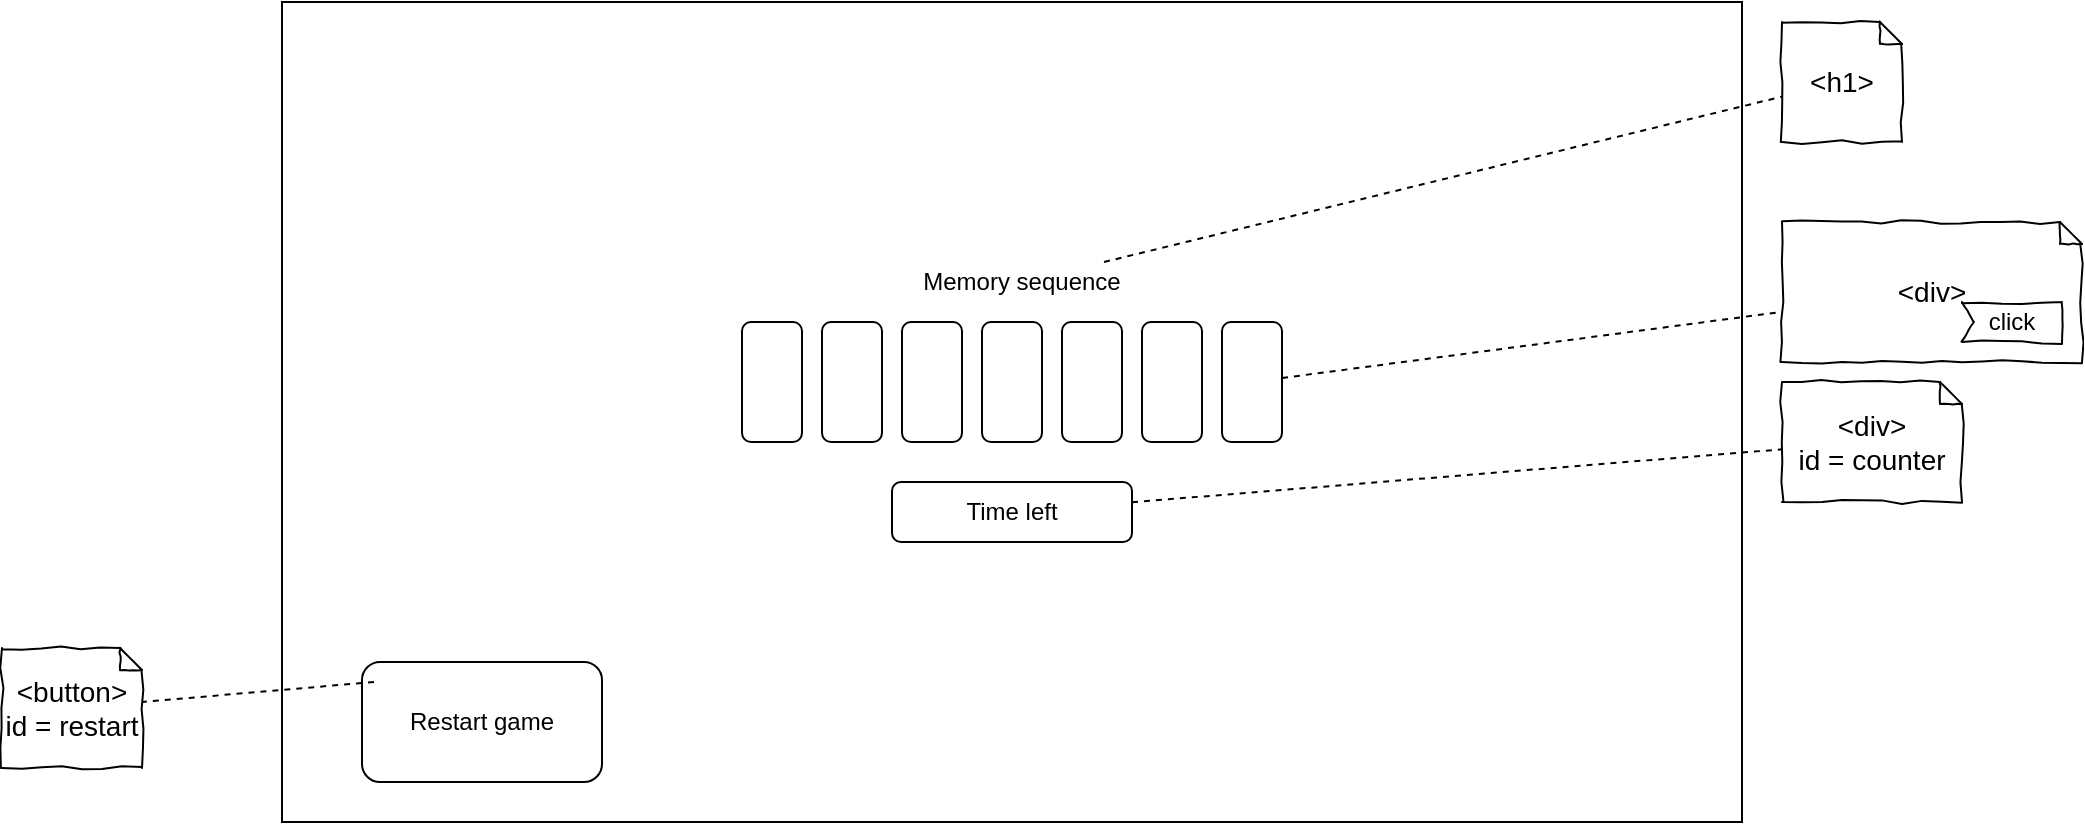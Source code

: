 <mxfile version="13.9.9" type="device"><diagram id="YEVMOyLWPjjRdFkBJyH9" name="Seite-1"><mxGraphModel dx="2286" dy="661" grid="1" gridSize="10" guides="1" tooltips="1" connect="1" arrows="1" fold="1" page="1" pageScale="1" pageWidth="1169" pageHeight="827" math="0" shadow="0"><root><mxCell id="0"/><mxCell id="1" parent="0"/><mxCell id="1fih2KKF_gO-l7epfaxu-1" value="" style="rounded=0;whiteSpace=wrap;html=1;" vertex="1" parent="1"><mxGeometry x="110" y="30" width="730" height="410" as="geometry"/></mxCell><mxCell id="1fih2KKF_gO-l7epfaxu-3" value="Restart game" style="rounded=1;whiteSpace=wrap;html=1;" vertex="1" parent="1"><mxGeometry x="150" y="360" width="120" height="60" as="geometry"/></mxCell><mxCell id="1fih2KKF_gO-l7epfaxu-4" value="" style="rounded=1;whiteSpace=wrap;html=1;" vertex="1" parent="1"><mxGeometry x="340" y="190" width="30" height="60" as="geometry"/></mxCell><mxCell id="1fih2KKF_gO-l7epfaxu-5" value="" style="rounded=1;whiteSpace=wrap;html=1;" vertex="1" parent="1"><mxGeometry x="380" y="190" width="30" height="60" as="geometry"/></mxCell><mxCell id="1fih2KKF_gO-l7epfaxu-6" value="" style="rounded=1;whiteSpace=wrap;html=1;" vertex="1" parent="1"><mxGeometry x="420" y="190" width="30" height="60" as="geometry"/></mxCell><mxCell id="1fih2KKF_gO-l7epfaxu-7" value="" style="rounded=1;whiteSpace=wrap;html=1;" vertex="1" parent="1"><mxGeometry x="460" y="190" width="30" height="60" as="geometry"/></mxCell><mxCell id="1fih2KKF_gO-l7epfaxu-8" value="" style="rounded=1;whiteSpace=wrap;html=1;" vertex="1" parent="1"><mxGeometry x="500" y="190" width="30" height="60" as="geometry"/></mxCell><mxCell id="1fih2KKF_gO-l7epfaxu-9" value="" style="rounded=1;whiteSpace=wrap;html=1;" vertex="1" parent="1"><mxGeometry x="540" y="190" width="30" height="60" as="geometry"/></mxCell><mxCell id="1fih2KKF_gO-l7epfaxu-10" value="" style="rounded=1;whiteSpace=wrap;html=1;" vertex="1" parent="1"><mxGeometry x="580" y="190" width="30" height="60" as="geometry"/></mxCell><mxCell id="1fih2KKF_gO-l7epfaxu-11" value="Memory sequence" style="text;html=1;strokeColor=none;fillColor=none;align=center;verticalAlign=middle;whiteSpace=wrap;rounded=0;" vertex="1" parent="1"><mxGeometry x="420" y="160" width="120" height="20" as="geometry"/></mxCell><mxCell id="1fih2KKF_gO-l7epfaxu-12" value="Time left" style="rounded=1;whiteSpace=wrap;html=1;" vertex="1" parent="1"><mxGeometry x="415" y="270" width="120" height="30" as="geometry"/></mxCell><mxCell id="1fih2KKF_gO-l7epfaxu-13" value="&amp;lt;h1&amp;gt;" style="shape=note;strokeWidth=1;fontSize=14;size=11;whiteSpace=wrap;html=1;rounded=0;shadow=0;comic=1;fillColor=#FFFFFF;" vertex="1" parent="1"><mxGeometry x="860" y="40" width="60" height="60" as="geometry"/></mxCell><mxCell id="1fih2KKF_gO-l7epfaxu-14" value="" style="endArrow=none;dashed=1;html=1;" edge="1" target="1fih2KKF_gO-l7epfaxu-13" parent="1" source="1fih2KKF_gO-l7epfaxu-11"><mxGeometry width="50" height="50" relative="1" as="geometry"><mxPoint x="830" y="100" as="sourcePoint"/><mxPoint x="720" y="120" as="targetPoint"/></mxGeometry></mxCell><mxCell id="1fih2KKF_gO-l7epfaxu-15" value="&amp;lt;div&amp;gt;&lt;br&gt;" style="shape=note;strokeWidth=1;fontSize=14;size=11;whiteSpace=wrap;html=1;rounded=0;shadow=0;comic=1;fillColor=#FFFFFF;" vertex="1" parent="1"><mxGeometry x="860" y="140" width="150" height="70" as="geometry"/></mxCell><mxCell id="1fih2KKF_gO-l7epfaxu-16" value="" style="endArrow=none;dashed=1;html=1;" edge="1" target="1fih2KKF_gO-l7epfaxu-15" parent="1" source="1fih2KKF_gO-l7epfaxu-10"><mxGeometry width="50" height="50" relative="1" as="geometry"><mxPoint x="860" y="240" as="sourcePoint"/><mxPoint x="720" y="220" as="targetPoint"/></mxGeometry></mxCell><mxCell id="1fih2KKF_gO-l7epfaxu-17" value="&amp;lt;div&amp;gt;&lt;br&gt;id = counter" style="shape=note;strokeWidth=1;fontSize=14;size=11;whiteSpace=wrap;html=1;rounded=0;shadow=0;comic=1;fillColor=#FFFFFF;" vertex="1" parent="1"><mxGeometry x="860" y="220" width="90" height="60" as="geometry"/></mxCell><mxCell id="1fih2KKF_gO-l7epfaxu-18" value="" style="endArrow=none;dashed=1;html=1;" edge="1" target="1fih2KKF_gO-l7epfaxu-17" parent="1" source="1fih2KKF_gO-l7epfaxu-12"><mxGeometry width="50" height="50" relative="1" as="geometry"><mxPoint x="830" y="280" as="sourcePoint"/><mxPoint x="720" y="300" as="targetPoint"/></mxGeometry></mxCell><mxCell id="1fih2KKF_gO-l7epfaxu-19" value="click" style="shape=mxgraph.sysml.accEvent;flipH=0;whiteSpace=wrap;align=center;shadow=0;strokeWidth=1;comic=1" vertex="1" parent="1"><mxGeometry x="950" y="180" width="50" height="20" as="geometry"/></mxCell><mxCell id="1fih2KKF_gO-l7epfaxu-20" value="&amp;lt;button&amp;gt;&lt;br&gt;id = restart" style="shape=note;strokeWidth=1;fontSize=14;size=11;whiteSpace=wrap;html=1;rounded=0;shadow=0;comic=1;fillColor=#FFFFFF;" vertex="1" parent="1"><mxGeometry x="-30" y="353" width="70" height="60" as="geometry"/></mxCell><mxCell id="1fih2KKF_gO-l7epfaxu-21" value="" style="endArrow=none;dashed=1;html=1;" edge="1" target="1fih2KKF_gO-l7epfaxu-20" parent="1"><mxGeometry width="50" height="50" relative="1" as="geometry"><mxPoint x="156" y="370" as="sourcePoint"/><mxPoint x="-70" y="540" as="targetPoint"/></mxGeometry></mxCell></root></mxGraphModel></diagram></mxfile>